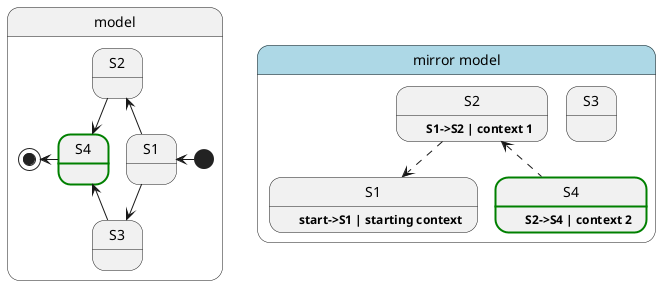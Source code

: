 @startuml
state model {
    state S1 
    state S2 
    state S3 
    state S4 ##[bold]green


    [*] -left-> S1
    S1 -up-> S2
    S1 -down-> S3
    S2 -down-> S4
    S3 -up-> S4
    S4 -left-> [*]
}

state "mirror model" as mirror#lightblue{
    state "S1" as MS1 : \t**start->S1 | starting context**
    state "S2" as MS2 : \t**S1->S2 | context 1**
    state "S3" as MS3 : \t
    state "S4" as MS4 ##[bold]green : \t**S2->S4 | context 2**
    MS2 -down[dashed]-> MS1
    MS4 -up[dashed]-> MS2

}

@enduml
